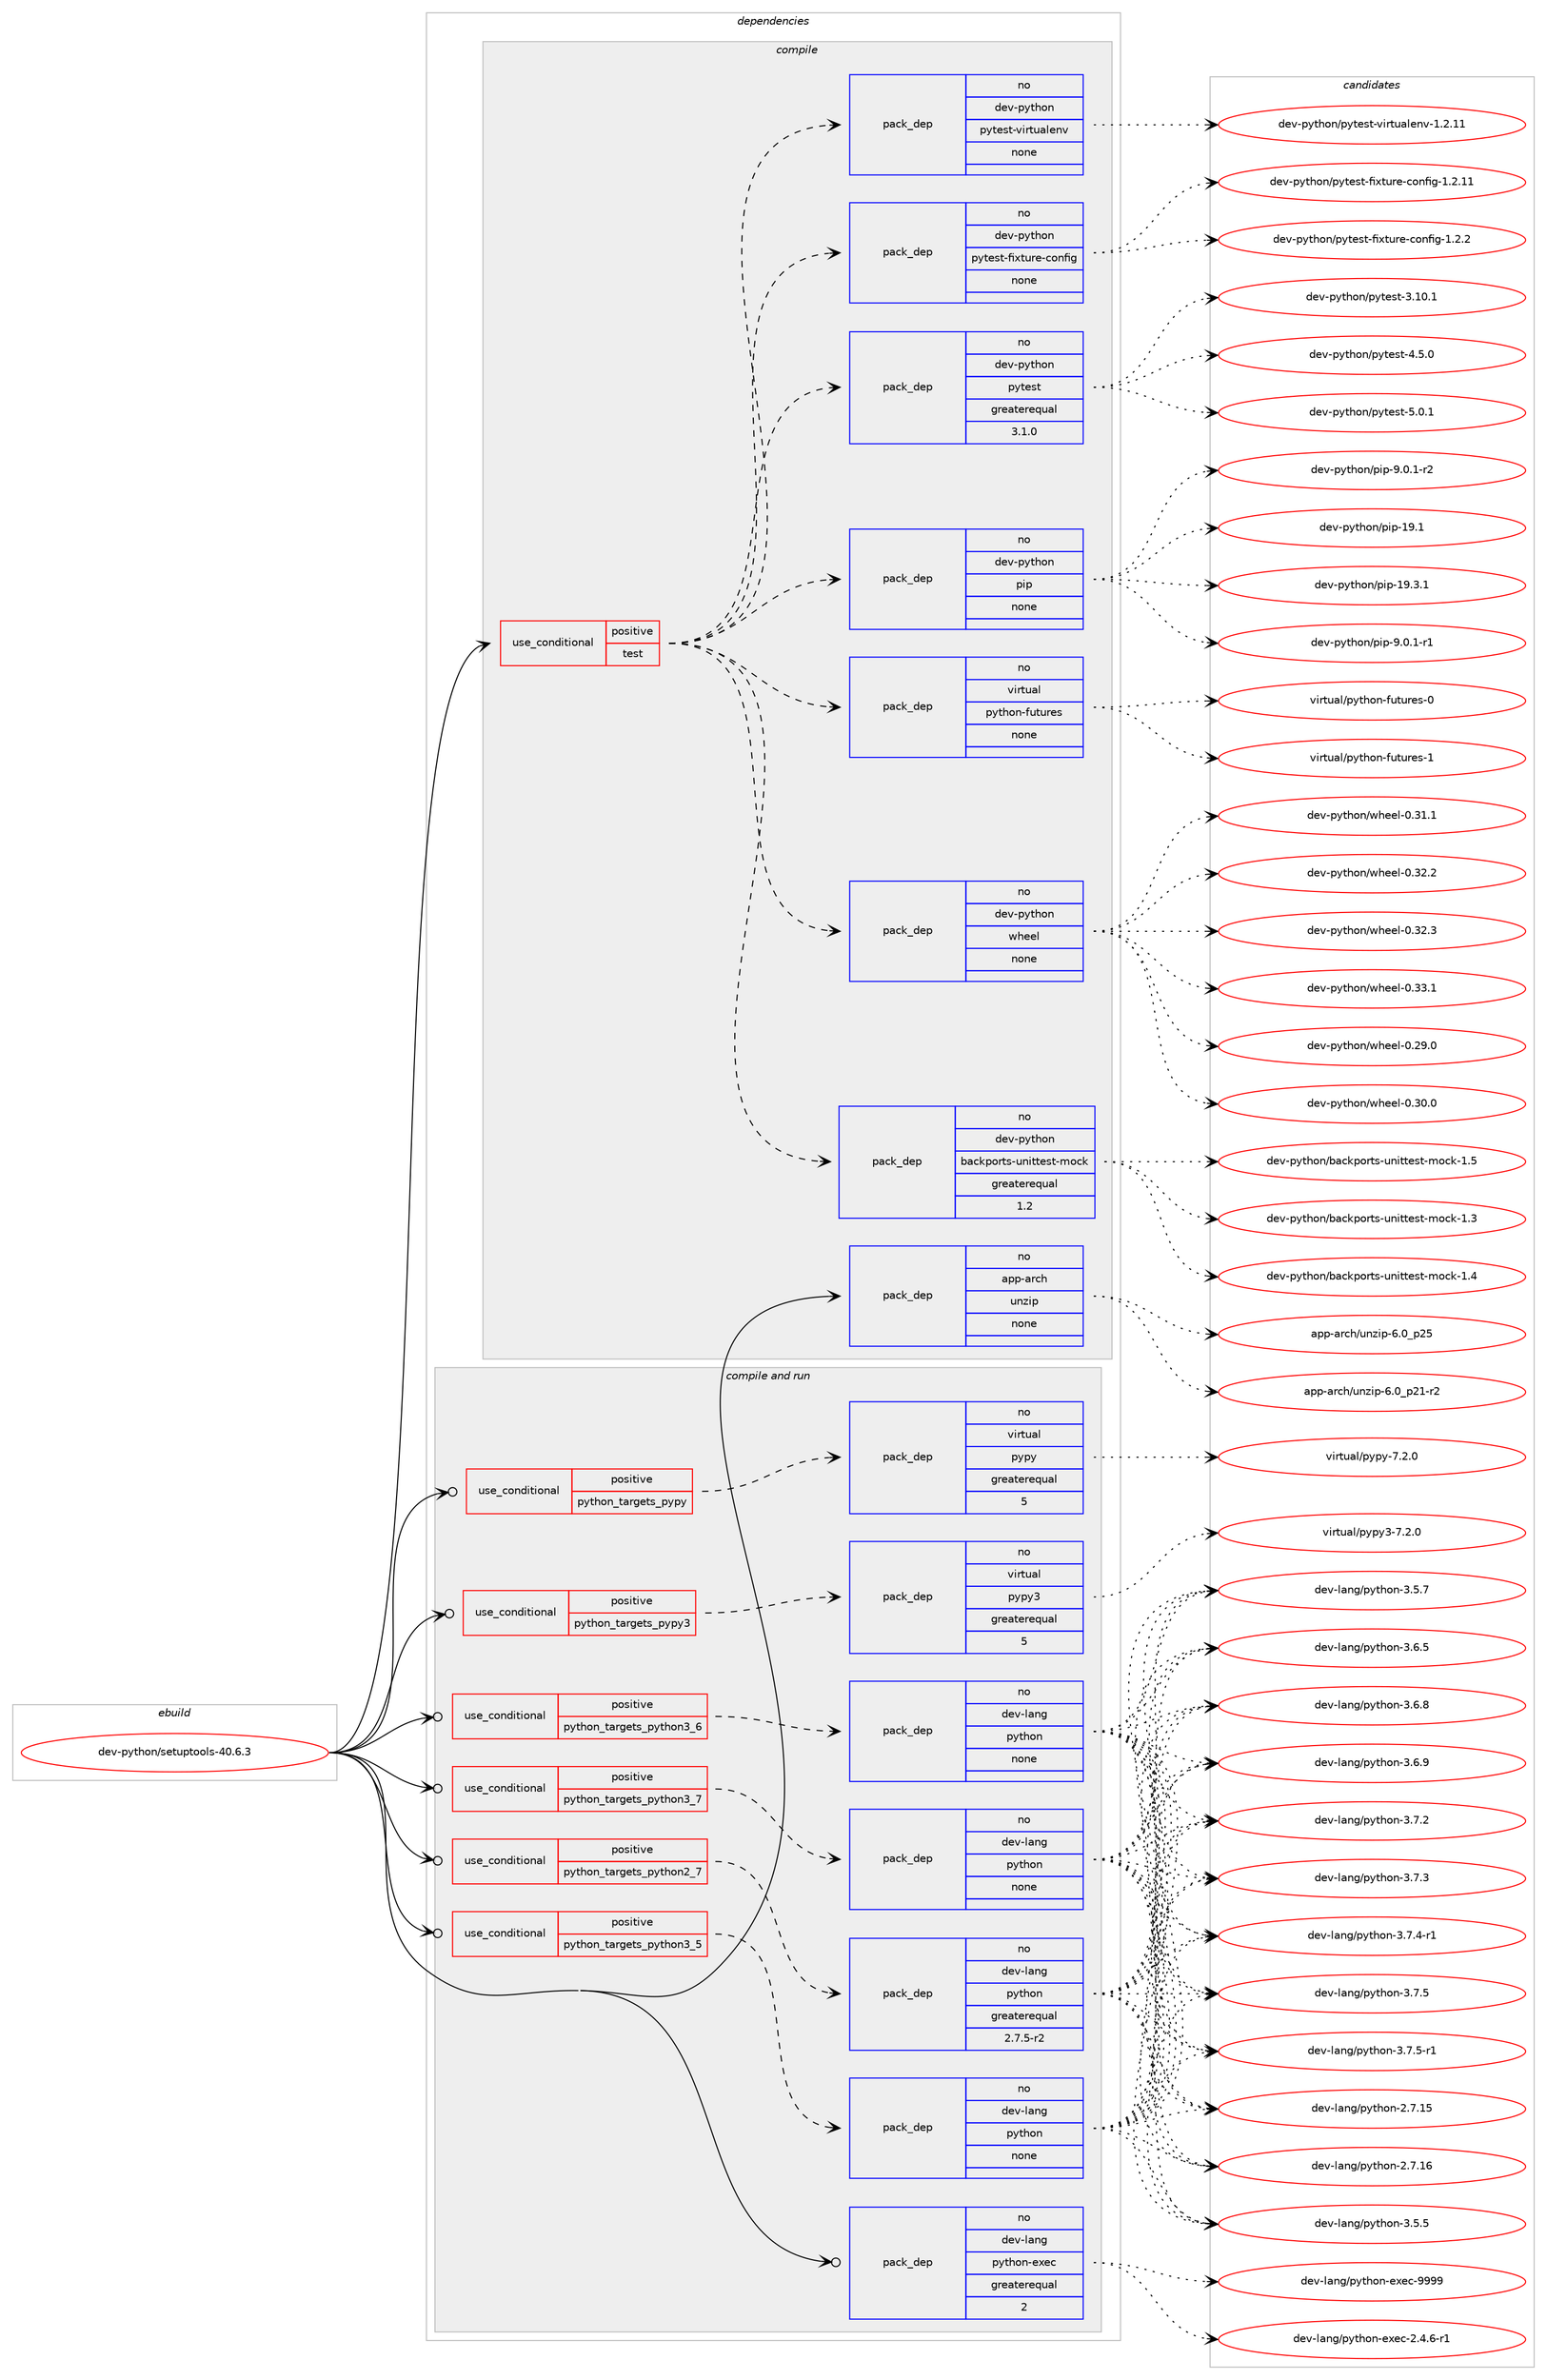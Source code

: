 digraph prolog {

# *************
# Graph options
# *************

newrank=true;
concentrate=true;
compound=true;
graph [rankdir=LR,fontname=Helvetica,fontsize=10,ranksep=1.5];#, ranksep=2.5, nodesep=0.2];
edge  [arrowhead=vee];
node  [fontname=Helvetica,fontsize=10];

# **********
# The ebuild
# **********

subgraph cluster_leftcol {
color=gray;
rank=same;
label=<<i>ebuild</i>>;
id [label="dev-python/setuptools-40.6.3", color=red, width=4, href="../dev-python/setuptools-40.6.3.svg"];
}

# ****************
# The dependencies
# ****************

subgraph cluster_midcol {
color=gray;
label=<<i>dependencies</i>>;
subgraph cluster_compile {
fillcolor="#eeeeee";
style=filled;
label=<<i>compile</i>>;
subgraph cond149214 {
dependency636846 [label=<<TABLE BORDER="0" CELLBORDER="1" CELLSPACING="0" CELLPADDING="4"><TR><TD ROWSPAN="3" CELLPADDING="10">use_conditional</TD></TR><TR><TD>positive</TD></TR><TR><TD>test</TD></TR></TABLE>>, shape=none, color=red];
subgraph pack475751 {
dependency636847 [label=<<TABLE BORDER="0" CELLBORDER="1" CELLSPACING="0" CELLPADDING="4" WIDTH="220"><TR><TD ROWSPAN="6" CELLPADDING="30">pack_dep</TD></TR><TR><TD WIDTH="110">no</TD></TR><TR><TD>dev-python</TD></TR><TR><TD>pip</TD></TR><TR><TD>none</TD></TR><TR><TD></TD></TR></TABLE>>, shape=none, color=blue];
}
dependency636846:e -> dependency636847:w [weight=20,style="dashed",arrowhead="vee"];
subgraph pack475752 {
dependency636848 [label=<<TABLE BORDER="0" CELLBORDER="1" CELLSPACING="0" CELLPADDING="4" WIDTH="220"><TR><TD ROWSPAN="6" CELLPADDING="30">pack_dep</TD></TR><TR><TD WIDTH="110">no</TD></TR><TR><TD>dev-python</TD></TR><TR><TD>pytest</TD></TR><TR><TD>greaterequal</TD></TR><TR><TD>3.1.0</TD></TR></TABLE>>, shape=none, color=blue];
}
dependency636846:e -> dependency636848:w [weight=20,style="dashed",arrowhead="vee"];
subgraph pack475753 {
dependency636849 [label=<<TABLE BORDER="0" CELLBORDER="1" CELLSPACING="0" CELLPADDING="4" WIDTH="220"><TR><TD ROWSPAN="6" CELLPADDING="30">pack_dep</TD></TR><TR><TD WIDTH="110">no</TD></TR><TR><TD>dev-python</TD></TR><TR><TD>pytest-fixture-config</TD></TR><TR><TD>none</TD></TR><TR><TD></TD></TR></TABLE>>, shape=none, color=blue];
}
dependency636846:e -> dependency636849:w [weight=20,style="dashed",arrowhead="vee"];
subgraph pack475754 {
dependency636850 [label=<<TABLE BORDER="0" CELLBORDER="1" CELLSPACING="0" CELLPADDING="4" WIDTH="220"><TR><TD ROWSPAN="6" CELLPADDING="30">pack_dep</TD></TR><TR><TD WIDTH="110">no</TD></TR><TR><TD>dev-python</TD></TR><TR><TD>pytest-virtualenv</TD></TR><TR><TD>none</TD></TR><TR><TD></TD></TR></TABLE>>, shape=none, color=blue];
}
dependency636846:e -> dependency636850:w [weight=20,style="dashed",arrowhead="vee"];
subgraph pack475755 {
dependency636851 [label=<<TABLE BORDER="0" CELLBORDER="1" CELLSPACING="0" CELLPADDING="4" WIDTH="220"><TR><TD ROWSPAN="6" CELLPADDING="30">pack_dep</TD></TR><TR><TD WIDTH="110">no</TD></TR><TR><TD>dev-python</TD></TR><TR><TD>backports-unittest-mock</TD></TR><TR><TD>greaterequal</TD></TR><TR><TD>1.2</TD></TR></TABLE>>, shape=none, color=blue];
}
dependency636846:e -> dependency636851:w [weight=20,style="dashed",arrowhead="vee"];
subgraph pack475756 {
dependency636852 [label=<<TABLE BORDER="0" CELLBORDER="1" CELLSPACING="0" CELLPADDING="4" WIDTH="220"><TR><TD ROWSPAN="6" CELLPADDING="30">pack_dep</TD></TR><TR><TD WIDTH="110">no</TD></TR><TR><TD>dev-python</TD></TR><TR><TD>wheel</TD></TR><TR><TD>none</TD></TR><TR><TD></TD></TR></TABLE>>, shape=none, color=blue];
}
dependency636846:e -> dependency636852:w [weight=20,style="dashed",arrowhead="vee"];
subgraph pack475757 {
dependency636853 [label=<<TABLE BORDER="0" CELLBORDER="1" CELLSPACING="0" CELLPADDING="4" WIDTH="220"><TR><TD ROWSPAN="6" CELLPADDING="30">pack_dep</TD></TR><TR><TD WIDTH="110">no</TD></TR><TR><TD>virtual</TD></TR><TR><TD>python-futures</TD></TR><TR><TD>none</TD></TR><TR><TD></TD></TR></TABLE>>, shape=none, color=blue];
}
dependency636846:e -> dependency636853:w [weight=20,style="dashed",arrowhead="vee"];
}
id:e -> dependency636846:w [weight=20,style="solid",arrowhead="vee"];
subgraph pack475758 {
dependency636854 [label=<<TABLE BORDER="0" CELLBORDER="1" CELLSPACING="0" CELLPADDING="4" WIDTH="220"><TR><TD ROWSPAN="6" CELLPADDING="30">pack_dep</TD></TR><TR><TD WIDTH="110">no</TD></TR><TR><TD>app-arch</TD></TR><TR><TD>unzip</TD></TR><TR><TD>none</TD></TR><TR><TD></TD></TR></TABLE>>, shape=none, color=blue];
}
id:e -> dependency636854:w [weight=20,style="solid",arrowhead="vee"];
}
subgraph cluster_compileandrun {
fillcolor="#eeeeee";
style=filled;
label=<<i>compile and run</i>>;
subgraph cond149215 {
dependency636855 [label=<<TABLE BORDER="0" CELLBORDER="1" CELLSPACING="0" CELLPADDING="4"><TR><TD ROWSPAN="3" CELLPADDING="10">use_conditional</TD></TR><TR><TD>positive</TD></TR><TR><TD>python_targets_pypy</TD></TR></TABLE>>, shape=none, color=red];
subgraph pack475759 {
dependency636856 [label=<<TABLE BORDER="0" CELLBORDER="1" CELLSPACING="0" CELLPADDING="4" WIDTH="220"><TR><TD ROWSPAN="6" CELLPADDING="30">pack_dep</TD></TR><TR><TD WIDTH="110">no</TD></TR><TR><TD>virtual</TD></TR><TR><TD>pypy</TD></TR><TR><TD>greaterequal</TD></TR><TR><TD>5</TD></TR></TABLE>>, shape=none, color=blue];
}
dependency636855:e -> dependency636856:w [weight=20,style="dashed",arrowhead="vee"];
}
id:e -> dependency636855:w [weight=20,style="solid",arrowhead="odotvee"];
subgraph cond149216 {
dependency636857 [label=<<TABLE BORDER="0" CELLBORDER="1" CELLSPACING="0" CELLPADDING="4"><TR><TD ROWSPAN="3" CELLPADDING="10">use_conditional</TD></TR><TR><TD>positive</TD></TR><TR><TD>python_targets_pypy3</TD></TR></TABLE>>, shape=none, color=red];
subgraph pack475760 {
dependency636858 [label=<<TABLE BORDER="0" CELLBORDER="1" CELLSPACING="0" CELLPADDING="4" WIDTH="220"><TR><TD ROWSPAN="6" CELLPADDING="30">pack_dep</TD></TR><TR><TD WIDTH="110">no</TD></TR><TR><TD>virtual</TD></TR><TR><TD>pypy3</TD></TR><TR><TD>greaterequal</TD></TR><TR><TD>5</TD></TR></TABLE>>, shape=none, color=blue];
}
dependency636857:e -> dependency636858:w [weight=20,style="dashed",arrowhead="vee"];
}
id:e -> dependency636857:w [weight=20,style="solid",arrowhead="odotvee"];
subgraph cond149217 {
dependency636859 [label=<<TABLE BORDER="0" CELLBORDER="1" CELLSPACING="0" CELLPADDING="4"><TR><TD ROWSPAN="3" CELLPADDING="10">use_conditional</TD></TR><TR><TD>positive</TD></TR><TR><TD>python_targets_python2_7</TD></TR></TABLE>>, shape=none, color=red];
subgraph pack475761 {
dependency636860 [label=<<TABLE BORDER="0" CELLBORDER="1" CELLSPACING="0" CELLPADDING="4" WIDTH="220"><TR><TD ROWSPAN="6" CELLPADDING="30">pack_dep</TD></TR><TR><TD WIDTH="110">no</TD></TR><TR><TD>dev-lang</TD></TR><TR><TD>python</TD></TR><TR><TD>greaterequal</TD></TR><TR><TD>2.7.5-r2</TD></TR></TABLE>>, shape=none, color=blue];
}
dependency636859:e -> dependency636860:w [weight=20,style="dashed",arrowhead="vee"];
}
id:e -> dependency636859:w [weight=20,style="solid",arrowhead="odotvee"];
subgraph cond149218 {
dependency636861 [label=<<TABLE BORDER="0" CELLBORDER="1" CELLSPACING="0" CELLPADDING="4"><TR><TD ROWSPAN="3" CELLPADDING="10">use_conditional</TD></TR><TR><TD>positive</TD></TR><TR><TD>python_targets_python3_5</TD></TR></TABLE>>, shape=none, color=red];
subgraph pack475762 {
dependency636862 [label=<<TABLE BORDER="0" CELLBORDER="1" CELLSPACING="0" CELLPADDING="4" WIDTH="220"><TR><TD ROWSPAN="6" CELLPADDING="30">pack_dep</TD></TR><TR><TD WIDTH="110">no</TD></TR><TR><TD>dev-lang</TD></TR><TR><TD>python</TD></TR><TR><TD>none</TD></TR><TR><TD></TD></TR></TABLE>>, shape=none, color=blue];
}
dependency636861:e -> dependency636862:w [weight=20,style="dashed",arrowhead="vee"];
}
id:e -> dependency636861:w [weight=20,style="solid",arrowhead="odotvee"];
subgraph cond149219 {
dependency636863 [label=<<TABLE BORDER="0" CELLBORDER="1" CELLSPACING="0" CELLPADDING="4"><TR><TD ROWSPAN="3" CELLPADDING="10">use_conditional</TD></TR><TR><TD>positive</TD></TR><TR><TD>python_targets_python3_6</TD></TR></TABLE>>, shape=none, color=red];
subgraph pack475763 {
dependency636864 [label=<<TABLE BORDER="0" CELLBORDER="1" CELLSPACING="0" CELLPADDING="4" WIDTH="220"><TR><TD ROWSPAN="6" CELLPADDING="30">pack_dep</TD></TR><TR><TD WIDTH="110">no</TD></TR><TR><TD>dev-lang</TD></TR><TR><TD>python</TD></TR><TR><TD>none</TD></TR><TR><TD></TD></TR></TABLE>>, shape=none, color=blue];
}
dependency636863:e -> dependency636864:w [weight=20,style="dashed",arrowhead="vee"];
}
id:e -> dependency636863:w [weight=20,style="solid",arrowhead="odotvee"];
subgraph cond149220 {
dependency636865 [label=<<TABLE BORDER="0" CELLBORDER="1" CELLSPACING="0" CELLPADDING="4"><TR><TD ROWSPAN="3" CELLPADDING="10">use_conditional</TD></TR><TR><TD>positive</TD></TR><TR><TD>python_targets_python3_7</TD></TR></TABLE>>, shape=none, color=red];
subgraph pack475764 {
dependency636866 [label=<<TABLE BORDER="0" CELLBORDER="1" CELLSPACING="0" CELLPADDING="4" WIDTH="220"><TR><TD ROWSPAN="6" CELLPADDING="30">pack_dep</TD></TR><TR><TD WIDTH="110">no</TD></TR><TR><TD>dev-lang</TD></TR><TR><TD>python</TD></TR><TR><TD>none</TD></TR><TR><TD></TD></TR></TABLE>>, shape=none, color=blue];
}
dependency636865:e -> dependency636866:w [weight=20,style="dashed",arrowhead="vee"];
}
id:e -> dependency636865:w [weight=20,style="solid",arrowhead="odotvee"];
subgraph pack475765 {
dependency636867 [label=<<TABLE BORDER="0" CELLBORDER="1" CELLSPACING="0" CELLPADDING="4" WIDTH="220"><TR><TD ROWSPAN="6" CELLPADDING="30">pack_dep</TD></TR><TR><TD WIDTH="110">no</TD></TR><TR><TD>dev-lang</TD></TR><TR><TD>python-exec</TD></TR><TR><TD>greaterequal</TD></TR><TR><TD>2</TD></TR></TABLE>>, shape=none, color=blue];
}
id:e -> dependency636867:w [weight=20,style="solid",arrowhead="odotvee"];
}
subgraph cluster_run {
fillcolor="#eeeeee";
style=filled;
label=<<i>run</i>>;
}
}

# **************
# The candidates
# **************

subgraph cluster_choices {
rank=same;
color=gray;
label=<<i>candidates</i>>;

subgraph choice475751 {
color=black;
nodesep=1;
choice10010111845112121116104111110471121051124549574649 [label="dev-python/pip-19.1", color=red, width=4,href="../dev-python/pip-19.1.svg"];
choice100101118451121211161041111104711210511245495746514649 [label="dev-python/pip-19.3.1", color=red, width=4,href="../dev-python/pip-19.3.1.svg"];
choice10010111845112121116104111110471121051124557464846494511449 [label="dev-python/pip-9.0.1-r1", color=red, width=4,href="../dev-python/pip-9.0.1-r1.svg"];
choice10010111845112121116104111110471121051124557464846494511450 [label="dev-python/pip-9.0.1-r2", color=red, width=4,href="../dev-python/pip-9.0.1-r2.svg"];
dependency636847:e -> choice10010111845112121116104111110471121051124549574649:w [style=dotted,weight="100"];
dependency636847:e -> choice100101118451121211161041111104711210511245495746514649:w [style=dotted,weight="100"];
dependency636847:e -> choice10010111845112121116104111110471121051124557464846494511449:w [style=dotted,weight="100"];
dependency636847:e -> choice10010111845112121116104111110471121051124557464846494511450:w [style=dotted,weight="100"];
}
subgraph choice475752 {
color=black;
nodesep=1;
choice100101118451121211161041111104711212111610111511645514649484649 [label="dev-python/pytest-3.10.1", color=red, width=4,href="../dev-python/pytest-3.10.1.svg"];
choice1001011184511212111610411111047112121116101115116455246534648 [label="dev-python/pytest-4.5.0", color=red, width=4,href="../dev-python/pytest-4.5.0.svg"];
choice1001011184511212111610411111047112121116101115116455346484649 [label="dev-python/pytest-5.0.1", color=red, width=4,href="../dev-python/pytest-5.0.1.svg"];
dependency636848:e -> choice100101118451121211161041111104711212111610111511645514649484649:w [style=dotted,weight="100"];
dependency636848:e -> choice1001011184511212111610411111047112121116101115116455246534648:w [style=dotted,weight="100"];
dependency636848:e -> choice1001011184511212111610411111047112121116101115116455346484649:w [style=dotted,weight="100"];
}
subgraph choice475753 {
color=black;
nodesep=1;
choice100101118451121211161041111104711212111610111511645102105120116117114101459911111010210510345494650464949 [label="dev-python/pytest-fixture-config-1.2.11", color=red, width=4,href="../dev-python/pytest-fixture-config-1.2.11.svg"];
choice1001011184511212111610411111047112121116101115116451021051201161171141014599111110102105103454946504650 [label="dev-python/pytest-fixture-config-1.2.2", color=red, width=4,href="../dev-python/pytest-fixture-config-1.2.2.svg"];
dependency636849:e -> choice100101118451121211161041111104711212111610111511645102105120116117114101459911111010210510345494650464949:w [style=dotted,weight="100"];
dependency636849:e -> choice1001011184511212111610411111047112121116101115116451021051201161171141014599111110102105103454946504650:w [style=dotted,weight="100"];
}
subgraph choice475754 {
color=black;
nodesep=1;
choice1001011184511212111610411111047112121116101115116451181051141161179710810111011845494650464949 [label="dev-python/pytest-virtualenv-1.2.11", color=red, width=4,href="../dev-python/pytest-virtualenv-1.2.11.svg"];
dependency636850:e -> choice1001011184511212111610411111047112121116101115116451181051141161179710810111011845494650464949:w [style=dotted,weight="100"];
}
subgraph choice475755 {
color=black;
nodesep=1;
choice100101118451121211161041111104798979910711211111411611545117110105116116101115116451091119910745494651 [label="dev-python/backports-unittest-mock-1.3", color=red, width=4,href="../dev-python/backports-unittest-mock-1.3.svg"];
choice100101118451121211161041111104798979910711211111411611545117110105116116101115116451091119910745494652 [label="dev-python/backports-unittest-mock-1.4", color=red, width=4,href="../dev-python/backports-unittest-mock-1.4.svg"];
choice100101118451121211161041111104798979910711211111411611545117110105116116101115116451091119910745494653 [label="dev-python/backports-unittest-mock-1.5", color=red, width=4,href="../dev-python/backports-unittest-mock-1.5.svg"];
dependency636851:e -> choice100101118451121211161041111104798979910711211111411611545117110105116116101115116451091119910745494651:w [style=dotted,weight="100"];
dependency636851:e -> choice100101118451121211161041111104798979910711211111411611545117110105116116101115116451091119910745494652:w [style=dotted,weight="100"];
dependency636851:e -> choice100101118451121211161041111104798979910711211111411611545117110105116116101115116451091119910745494653:w [style=dotted,weight="100"];
}
subgraph choice475756 {
color=black;
nodesep=1;
choice100101118451121211161041111104711910410110110845484650574648 [label="dev-python/wheel-0.29.0", color=red, width=4,href="../dev-python/wheel-0.29.0.svg"];
choice100101118451121211161041111104711910410110110845484651484648 [label="dev-python/wheel-0.30.0", color=red, width=4,href="../dev-python/wheel-0.30.0.svg"];
choice100101118451121211161041111104711910410110110845484651494649 [label="dev-python/wheel-0.31.1", color=red, width=4,href="../dev-python/wheel-0.31.1.svg"];
choice100101118451121211161041111104711910410110110845484651504650 [label="dev-python/wheel-0.32.2", color=red, width=4,href="../dev-python/wheel-0.32.2.svg"];
choice100101118451121211161041111104711910410110110845484651504651 [label="dev-python/wheel-0.32.3", color=red, width=4,href="../dev-python/wheel-0.32.3.svg"];
choice100101118451121211161041111104711910410110110845484651514649 [label="dev-python/wheel-0.33.1", color=red, width=4,href="../dev-python/wheel-0.33.1.svg"];
dependency636852:e -> choice100101118451121211161041111104711910410110110845484650574648:w [style=dotted,weight="100"];
dependency636852:e -> choice100101118451121211161041111104711910410110110845484651484648:w [style=dotted,weight="100"];
dependency636852:e -> choice100101118451121211161041111104711910410110110845484651494649:w [style=dotted,weight="100"];
dependency636852:e -> choice100101118451121211161041111104711910410110110845484651504650:w [style=dotted,weight="100"];
dependency636852:e -> choice100101118451121211161041111104711910410110110845484651504651:w [style=dotted,weight="100"];
dependency636852:e -> choice100101118451121211161041111104711910410110110845484651514649:w [style=dotted,weight="100"];
}
subgraph choice475757 {
color=black;
nodesep=1;
choice1181051141161179710847112121116104111110451021171161171141011154548 [label="virtual/python-futures-0", color=red, width=4,href="../virtual/python-futures-0.svg"];
choice1181051141161179710847112121116104111110451021171161171141011154549 [label="virtual/python-futures-1", color=red, width=4,href="../virtual/python-futures-1.svg"];
dependency636853:e -> choice1181051141161179710847112121116104111110451021171161171141011154548:w [style=dotted,weight="100"];
dependency636853:e -> choice1181051141161179710847112121116104111110451021171161171141011154549:w [style=dotted,weight="100"];
}
subgraph choice475758 {
color=black;
nodesep=1;
choice9711211245971149910447117110122105112455446489511250494511450 [label="app-arch/unzip-6.0_p21-r2", color=red, width=4,href="../app-arch/unzip-6.0_p21-r2.svg"];
choice971121124597114991044711711012210511245544648951125053 [label="app-arch/unzip-6.0_p25", color=red, width=4,href="../app-arch/unzip-6.0_p25.svg"];
dependency636854:e -> choice9711211245971149910447117110122105112455446489511250494511450:w [style=dotted,weight="100"];
dependency636854:e -> choice971121124597114991044711711012210511245544648951125053:w [style=dotted,weight="100"];
}
subgraph choice475759 {
color=black;
nodesep=1;
choice1181051141161179710847112121112121455546504648 [label="virtual/pypy-7.2.0", color=red, width=4,href="../virtual/pypy-7.2.0.svg"];
dependency636856:e -> choice1181051141161179710847112121112121455546504648:w [style=dotted,weight="100"];
}
subgraph choice475760 {
color=black;
nodesep=1;
choice118105114116117971084711212111212151455546504648 [label="virtual/pypy3-7.2.0", color=red, width=4,href="../virtual/pypy3-7.2.0.svg"];
dependency636858:e -> choice118105114116117971084711212111212151455546504648:w [style=dotted,weight="100"];
}
subgraph choice475761 {
color=black;
nodesep=1;
choice10010111845108971101034711212111610411111045504655464953 [label="dev-lang/python-2.7.15", color=red, width=4,href="../dev-lang/python-2.7.15.svg"];
choice10010111845108971101034711212111610411111045504655464954 [label="dev-lang/python-2.7.16", color=red, width=4,href="../dev-lang/python-2.7.16.svg"];
choice100101118451089711010347112121116104111110455146534653 [label="dev-lang/python-3.5.5", color=red, width=4,href="../dev-lang/python-3.5.5.svg"];
choice100101118451089711010347112121116104111110455146534655 [label="dev-lang/python-3.5.7", color=red, width=4,href="../dev-lang/python-3.5.7.svg"];
choice100101118451089711010347112121116104111110455146544653 [label="dev-lang/python-3.6.5", color=red, width=4,href="../dev-lang/python-3.6.5.svg"];
choice100101118451089711010347112121116104111110455146544656 [label="dev-lang/python-3.6.8", color=red, width=4,href="../dev-lang/python-3.6.8.svg"];
choice100101118451089711010347112121116104111110455146544657 [label="dev-lang/python-3.6.9", color=red, width=4,href="../dev-lang/python-3.6.9.svg"];
choice100101118451089711010347112121116104111110455146554650 [label="dev-lang/python-3.7.2", color=red, width=4,href="../dev-lang/python-3.7.2.svg"];
choice100101118451089711010347112121116104111110455146554651 [label="dev-lang/python-3.7.3", color=red, width=4,href="../dev-lang/python-3.7.3.svg"];
choice1001011184510897110103471121211161041111104551465546524511449 [label="dev-lang/python-3.7.4-r1", color=red, width=4,href="../dev-lang/python-3.7.4-r1.svg"];
choice100101118451089711010347112121116104111110455146554653 [label="dev-lang/python-3.7.5", color=red, width=4,href="../dev-lang/python-3.7.5.svg"];
choice1001011184510897110103471121211161041111104551465546534511449 [label="dev-lang/python-3.7.5-r1", color=red, width=4,href="../dev-lang/python-3.7.5-r1.svg"];
dependency636860:e -> choice10010111845108971101034711212111610411111045504655464953:w [style=dotted,weight="100"];
dependency636860:e -> choice10010111845108971101034711212111610411111045504655464954:w [style=dotted,weight="100"];
dependency636860:e -> choice100101118451089711010347112121116104111110455146534653:w [style=dotted,weight="100"];
dependency636860:e -> choice100101118451089711010347112121116104111110455146534655:w [style=dotted,weight="100"];
dependency636860:e -> choice100101118451089711010347112121116104111110455146544653:w [style=dotted,weight="100"];
dependency636860:e -> choice100101118451089711010347112121116104111110455146544656:w [style=dotted,weight="100"];
dependency636860:e -> choice100101118451089711010347112121116104111110455146544657:w [style=dotted,weight="100"];
dependency636860:e -> choice100101118451089711010347112121116104111110455146554650:w [style=dotted,weight="100"];
dependency636860:e -> choice100101118451089711010347112121116104111110455146554651:w [style=dotted,weight="100"];
dependency636860:e -> choice1001011184510897110103471121211161041111104551465546524511449:w [style=dotted,weight="100"];
dependency636860:e -> choice100101118451089711010347112121116104111110455146554653:w [style=dotted,weight="100"];
dependency636860:e -> choice1001011184510897110103471121211161041111104551465546534511449:w [style=dotted,weight="100"];
}
subgraph choice475762 {
color=black;
nodesep=1;
choice10010111845108971101034711212111610411111045504655464953 [label="dev-lang/python-2.7.15", color=red, width=4,href="../dev-lang/python-2.7.15.svg"];
choice10010111845108971101034711212111610411111045504655464954 [label="dev-lang/python-2.7.16", color=red, width=4,href="../dev-lang/python-2.7.16.svg"];
choice100101118451089711010347112121116104111110455146534653 [label="dev-lang/python-3.5.5", color=red, width=4,href="../dev-lang/python-3.5.5.svg"];
choice100101118451089711010347112121116104111110455146534655 [label="dev-lang/python-3.5.7", color=red, width=4,href="../dev-lang/python-3.5.7.svg"];
choice100101118451089711010347112121116104111110455146544653 [label="dev-lang/python-3.6.5", color=red, width=4,href="../dev-lang/python-3.6.5.svg"];
choice100101118451089711010347112121116104111110455146544656 [label="dev-lang/python-3.6.8", color=red, width=4,href="../dev-lang/python-3.6.8.svg"];
choice100101118451089711010347112121116104111110455146544657 [label="dev-lang/python-3.6.9", color=red, width=4,href="../dev-lang/python-3.6.9.svg"];
choice100101118451089711010347112121116104111110455146554650 [label="dev-lang/python-3.7.2", color=red, width=4,href="../dev-lang/python-3.7.2.svg"];
choice100101118451089711010347112121116104111110455146554651 [label="dev-lang/python-3.7.3", color=red, width=4,href="../dev-lang/python-3.7.3.svg"];
choice1001011184510897110103471121211161041111104551465546524511449 [label="dev-lang/python-3.7.4-r1", color=red, width=4,href="../dev-lang/python-3.7.4-r1.svg"];
choice100101118451089711010347112121116104111110455146554653 [label="dev-lang/python-3.7.5", color=red, width=4,href="../dev-lang/python-3.7.5.svg"];
choice1001011184510897110103471121211161041111104551465546534511449 [label="dev-lang/python-3.7.5-r1", color=red, width=4,href="../dev-lang/python-3.7.5-r1.svg"];
dependency636862:e -> choice10010111845108971101034711212111610411111045504655464953:w [style=dotted,weight="100"];
dependency636862:e -> choice10010111845108971101034711212111610411111045504655464954:w [style=dotted,weight="100"];
dependency636862:e -> choice100101118451089711010347112121116104111110455146534653:w [style=dotted,weight="100"];
dependency636862:e -> choice100101118451089711010347112121116104111110455146534655:w [style=dotted,weight="100"];
dependency636862:e -> choice100101118451089711010347112121116104111110455146544653:w [style=dotted,weight="100"];
dependency636862:e -> choice100101118451089711010347112121116104111110455146544656:w [style=dotted,weight="100"];
dependency636862:e -> choice100101118451089711010347112121116104111110455146544657:w [style=dotted,weight="100"];
dependency636862:e -> choice100101118451089711010347112121116104111110455146554650:w [style=dotted,weight="100"];
dependency636862:e -> choice100101118451089711010347112121116104111110455146554651:w [style=dotted,weight="100"];
dependency636862:e -> choice1001011184510897110103471121211161041111104551465546524511449:w [style=dotted,weight="100"];
dependency636862:e -> choice100101118451089711010347112121116104111110455146554653:w [style=dotted,weight="100"];
dependency636862:e -> choice1001011184510897110103471121211161041111104551465546534511449:w [style=dotted,weight="100"];
}
subgraph choice475763 {
color=black;
nodesep=1;
choice10010111845108971101034711212111610411111045504655464953 [label="dev-lang/python-2.7.15", color=red, width=4,href="../dev-lang/python-2.7.15.svg"];
choice10010111845108971101034711212111610411111045504655464954 [label="dev-lang/python-2.7.16", color=red, width=4,href="../dev-lang/python-2.7.16.svg"];
choice100101118451089711010347112121116104111110455146534653 [label="dev-lang/python-3.5.5", color=red, width=4,href="../dev-lang/python-3.5.5.svg"];
choice100101118451089711010347112121116104111110455146534655 [label="dev-lang/python-3.5.7", color=red, width=4,href="../dev-lang/python-3.5.7.svg"];
choice100101118451089711010347112121116104111110455146544653 [label="dev-lang/python-3.6.5", color=red, width=4,href="../dev-lang/python-3.6.5.svg"];
choice100101118451089711010347112121116104111110455146544656 [label="dev-lang/python-3.6.8", color=red, width=4,href="../dev-lang/python-3.6.8.svg"];
choice100101118451089711010347112121116104111110455146544657 [label="dev-lang/python-3.6.9", color=red, width=4,href="../dev-lang/python-3.6.9.svg"];
choice100101118451089711010347112121116104111110455146554650 [label="dev-lang/python-3.7.2", color=red, width=4,href="../dev-lang/python-3.7.2.svg"];
choice100101118451089711010347112121116104111110455146554651 [label="dev-lang/python-3.7.3", color=red, width=4,href="../dev-lang/python-3.7.3.svg"];
choice1001011184510897110103471121211161041111104551465546524511449 [label="dev-lang/python-3.7.4-r1", color=red, width=4,href="../dev-lang/python-3.7.4-r1.svg"];
choice100101118451089711010347112121116104111110455146554653 [label="dev-lang/python-3.7.5", color=red, width=4,href="../dev-lang/python-3.7.5.svg"];
choice1001011184510897110103471121211161041111104551465546534511449 [label="dev-lang/python-3.7.5-r1", color=red, width=4,href="../dev-lang/python-3.7.5-r1.svg"];
dependency636864:e -> choice10010111845108971101034711212111610411111045504655464953:w [style=dotted,weight="100"];
dependency636864:e -> choice10010111845108971101034711212111610411111045504655464954:w [style=dotted,weight="100"];
dependency636864:e -> choice100101118451089711010347112121116104111110455146534653:w [style=dotted,weight="100"];
dependency636864:e -> choice100101118451089711010347112121116104111110455146534655:w [style=dotted,weight="100"];
dependency636864:e -> choice100101118451089711010347112121116104111110455146544653:w [style=dotted,weight="100"];
dependency636864:e -> choice100101118451089711010347112121116104111110455146544656:w [style=dotted,weight="100"];
dependency636864:e -> choice100101118451089711010347112121116104111110455146544657:w [style=dotted,weight="100"];
dependency636864:e -> choice100101118451089711010347112121116104111110455146554650:w [style=dotted,weight="100"];
dependency636864:e -> choice100101118451089711010347112121116104111110455146554651:w [style=dotted,weight="100"];
dependency636864:e -> choice1001011184510897110103471121211161041111104551465546524511449:w [style=dotted,weight="100"];
dependency636864:e -> choice100101118451089711010347112121116104111110455146554653:w [style=dotted,weight="100"];
dependency636864:e -> choice1001011184510897110103471121211161041111104551465546534511449:w [style=dotted,weight="100"];
}
subgraph choice475764 {
color=black;
nodesep=1;
choice10010111845108971101034711212111610411111045504655464953 [label="dev-lang/python-2.7.15", color=red, width=4,href="../dev-lang/python-2.7.15.svg"];
choice10010111845108971101034711212111610411111045504655464954 [label="dev-lang/python-2.7.16", color=red, width=4,href="../dev-lang/python-2.7.16.svg"];
choice100101118451089711010347112121116104111110455146534653 [label="dev-lang/python-3.5.5", color=red, width=4,href="../dev-lang/python-3.5.5.svg"];
choice100101118451089711010347112121116104111110455146534655 [label="dev-lang/python-3.5.7", color=red, width=4,href="../dev-lang/python-3.5.7.svg"];
choice100101118451089711010347112121116104111110455146544653 [label="dev-lang/python-3.6.5", color=red, width=4,href="../dev-lang/python-3.6.5.svg"];
choice100101118451089711010347112121116104111110455146544656 [label="dev-lang/python-3.6.8", color=red, width=4,href="../dev-lang/python-3.6.8.svg"];
choice100101118451089711010347112121116104111110455146544657 [label="dev-lang/python-3.6.9", color=red, width=4,href="../dev-lang/python-3.6.9.svg"];
choice100101118451089711010347112121116104111110455146554650 [label="dev-lang/python-3.7.2", color=red, width=4,href="../dev-lang/python-3.7.2.svg"];
choice100101118451089711010347112121116104111110455146554651 [label="dev-lang/python-3.7.3", color=red, width=4,href="../dev-lang/python-3.7.3.svg"];
choice1001011184510897110103471121211161041111104551465546524511449 [label="dev-lang/python-3.7.4-r1", color=red, width=4,href="../dev-lang/python-3.7.4-r1.svg"];
choice100101118451089711010347112121116104111110455146554653 [label="dev-lang/python-3.7.5", color=red, width=4,href="../dev-lang/python-3.7.5.svg"];
choice1001011184510897110103471121211161041111104551465546534511449 [label="dev-lang/python-3.7.5-r1", color=red, width=4,href="../dev-lang/python-3.7.5-r1.svg"];
dependency636866:e -> choice10010111845108971101034711212111610411111045504655464953:w [style=dotted,weight="100"];
dependency636866:e -> choice10010111845108971101034711212111610411111045504655464954:w [style=dotted,weight="100"];
dependency636866:e -> choice100101118451089711010347112121116104111110455146534653:w [style=dotted,weight="100"];
dependency636866:e -> choice100101118451089711010347112121116104111110455146534655:w [style=dotted,weight="100"];
dependency636866:e -> choice100101118451089711010347112121116104111110455146544653:w [style=dotted,weight="100"];
dependency636866:e -> choice100101118451089711010347112121116104111110455146544656:w [style=dotted,weight="100"];
dependency636866:e -> choice100101118451089711010347112121116104111110455146544657:w [style=dotted,weight="100"];
dependency636866:e -> choice100101118451089711010347112121116104111110455146554650:w [style=dotted,weight="100"];
dependency636866:e -> choice100101118451089711010347112121116104111110455146554651:w [style=dotted,weight="100"];
dependency636866:e -> choice1001011184510897110103471121211161041111104551465546524511449:w [style=dotted,weight="100"];
dependency636866:e -> choice100101118451089711010347112121116104111110455146554653:w [style=dotted,weight="100"];
dependency636866:e -> choice1001011184510897110103471121211161041111104551465546534511449:w [style=dotted,weight="100"];
}
subgraph choice475765 {
color=black;
nodesep=1;
choice10010111845108971101034711212111610411111045101120101994550465246544511449 [label="dev-lang/python-exec-2.4.6-r1", color=red, width=4,href="../dev-lang/python-exec-2.4.6-r1.svg"];
choice10010111845108971101034711212111610411111045101120101994557575757 [label="dev-lang/python-exec-9999", color=red, width=4,href="../dev-lang/python-exec-9999.svg"];
dependency636867:e -> choice10010111845108971101034711212111610411111045101120101994550465246544511449:w [style=dotted,weight="100"];
dependency636867:e -> choice10010111845108971101034711212111610411111045101120101994557575757:w [style=dotted,weight="100"];
}
}

}
